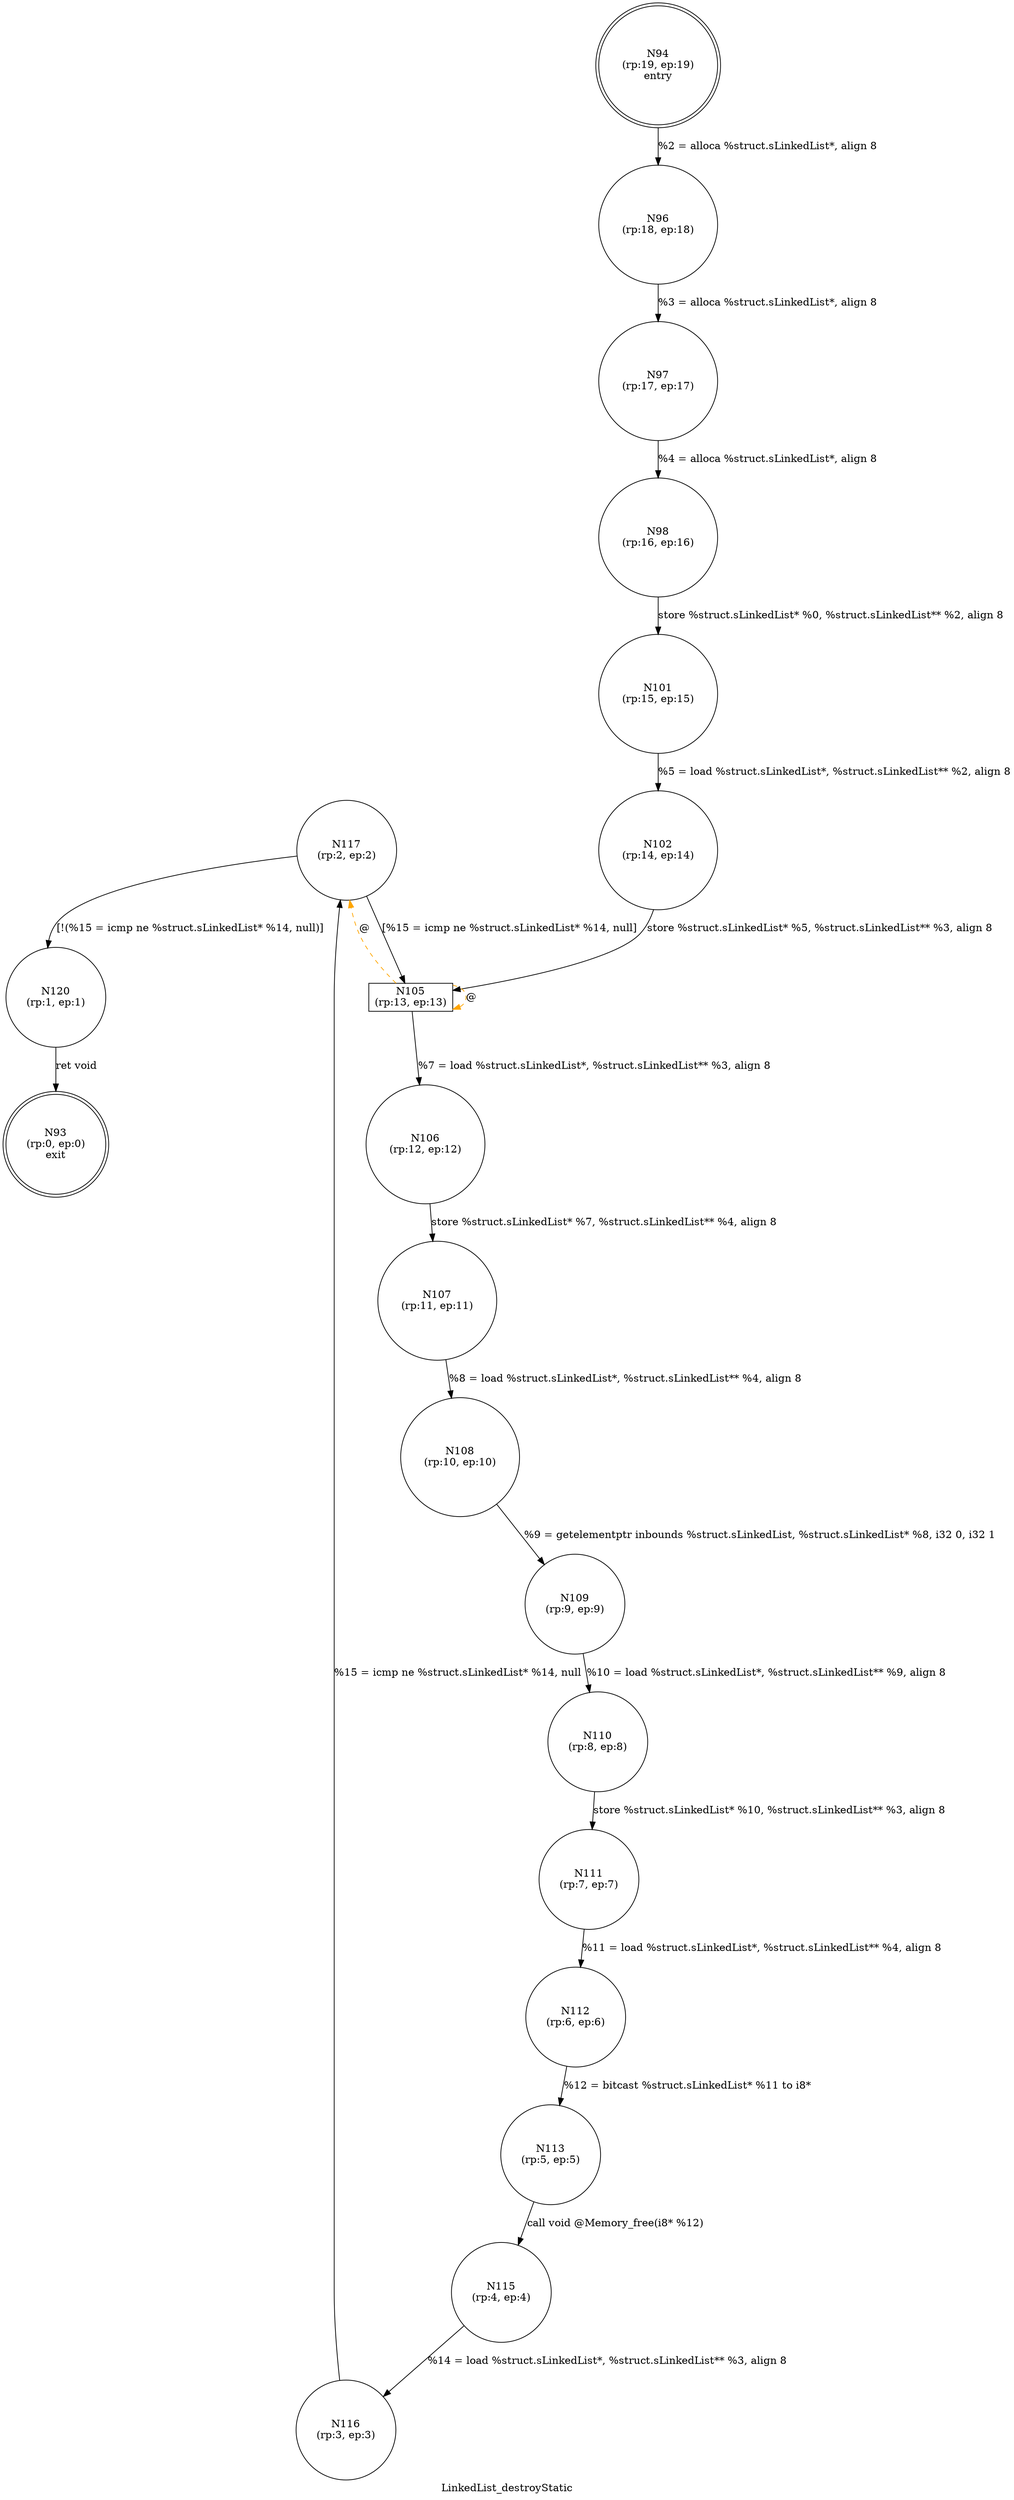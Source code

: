 digraph LinkedList_destroyStatic {
label="LinkedList_destroyStatic"
93 [label="N93\n(rp:0, ep:0)\nexit", shape="doublecircle"]
94 [label="N94\n(rp:19, ep:19)\nentry", shape="doublecircle"]
94 -> 96 [label="%2 = alloca %struct.sLinkedList*, align 8"]
96 [label="N96\n(rp:18, ep:18)", shape="circle"]
96 -> 97 [label="%3 = alloca %struct.sLinkedList*, align 8"]
97 [label="N97\n(rp:17, ep:17)", shape="circle"]
97 -> 98 [label="%4 = alloca %struct.sLinkedList*, align 8"]
98 [label="N98\n(rp:16, ep:16)", shape="circle"]
98 -> 101 [label="store %struct.sLinkedList* %0, %struct.sLinkedList** %2, align 8"]
101 [label="N101\n(rp:15, ep:15)", shape="circle"]
101 -> 102 [label="%5 = load %struct.sLinkedList*, %struct.sLinkedList** %2, align 8"]
102 [label="N102\n(rp:14, ep:14)", shape="circle"]
102 -> 105 [label="store %struct.sLinkedList* %5, %struct.sLinkedList** %3, align 8"]
105 [label="N105\n(rp:13, ep:13)", shape="box"]
105 -> 106 [label="%7 = load %struct.sLinkedList*, %struct.sLinkedList** %3, align 8"]
105 -> 105 [label="@", style="dashed", color="orange"]
105 -> 117 [label="@", style="dashed", color="orange"]
106 [label="N106\n(rp:12, ep:12)", shape="circle"]
106 -> 107 [label="store %struct.sLinkedList* %7, %struct.sLinkedList** %4, align 8"]
107 [label="N107\n(rp:11, ep:11)", shape="circle"]
107 -> 108 [label="%8 = load %struct.sLinkedList*, %struct.sLinkedList** %4, align 8"]
108 [label="N108\n(rp:10, ep:10)", shape="circle"]
108 -> 109 [label="%9 = getelementptr inbounds %struct.sLinkedList, %struct.sLinkedList* %8, i32 0, i32 1"]
109 [label="N109\n(rp:9, ep:9)", shape="circle"]
109 -> 110 [label="%10 = load %struct.sLinkedList*, %struct.sLinkedList** %9, align 8"]
110 [label="N110\n(rp:8, ep:8)", shape="circle"]
110 -> 111 [label="store %struct.sLinkedList* %10, %struct.sLinkedList** %3, align 8"]
111 [label="N111\n(rp:7, ep:7)", shape="circle"]
111 -> 112 [label="%11 = load %struct.sLinkedList*, %struct.sLinkedList** %4, align 8"]
112 [label="N112\n(rp:6, ep:6)", shape="circle"]
112 -> 113 [label="%12 = bitcast %struct.sLinkedList* %11 to i8*"]
113 [label="N113\n(rp:5, ep:5)", shape="circle"]
113 -> 115 [label="call void @Memory_free(i8* %12)"]
115 [label="N115\n(rp:4, ep:4)", shape="circle"]
115 -> 116 [label="%14 = load %struct.sLinkedList*, %struct.sLinkedList** %3, align 8"]
116 [label="N116\n(rp:3, ep:3)", shape="circle"]
116 -> 117 [label="%15 = icmp ne %struct.sLinkedList* %14, null"]
117 [label="N117\n(rp:2, ep:2)", shape="circle"]
117 -> 120 [label="[!(%15 = icmp ne %struct.sLinkedList* %14, null)]"]
117 -> 105 [label="[%15 = icmp ne %struct.sLinkedList* %14, null]"]
120 [label="N120\n(rp:1, ep:1)", shape="circle"]
120 -> 93 [label="ret void"]
}

